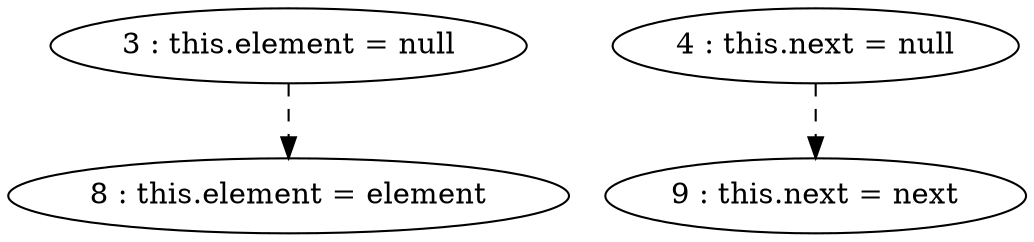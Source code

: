 digraph G {
"3 : this.element = null"
"3 : this.element = null" -> "8 : this.element = element" [style=dashed]
"4 : this.next = null"
"4 : this.next = null" -> "9 : this.next = next" [style=dashed]
"8 : this.element = element"
"9 : this.next = next"
}